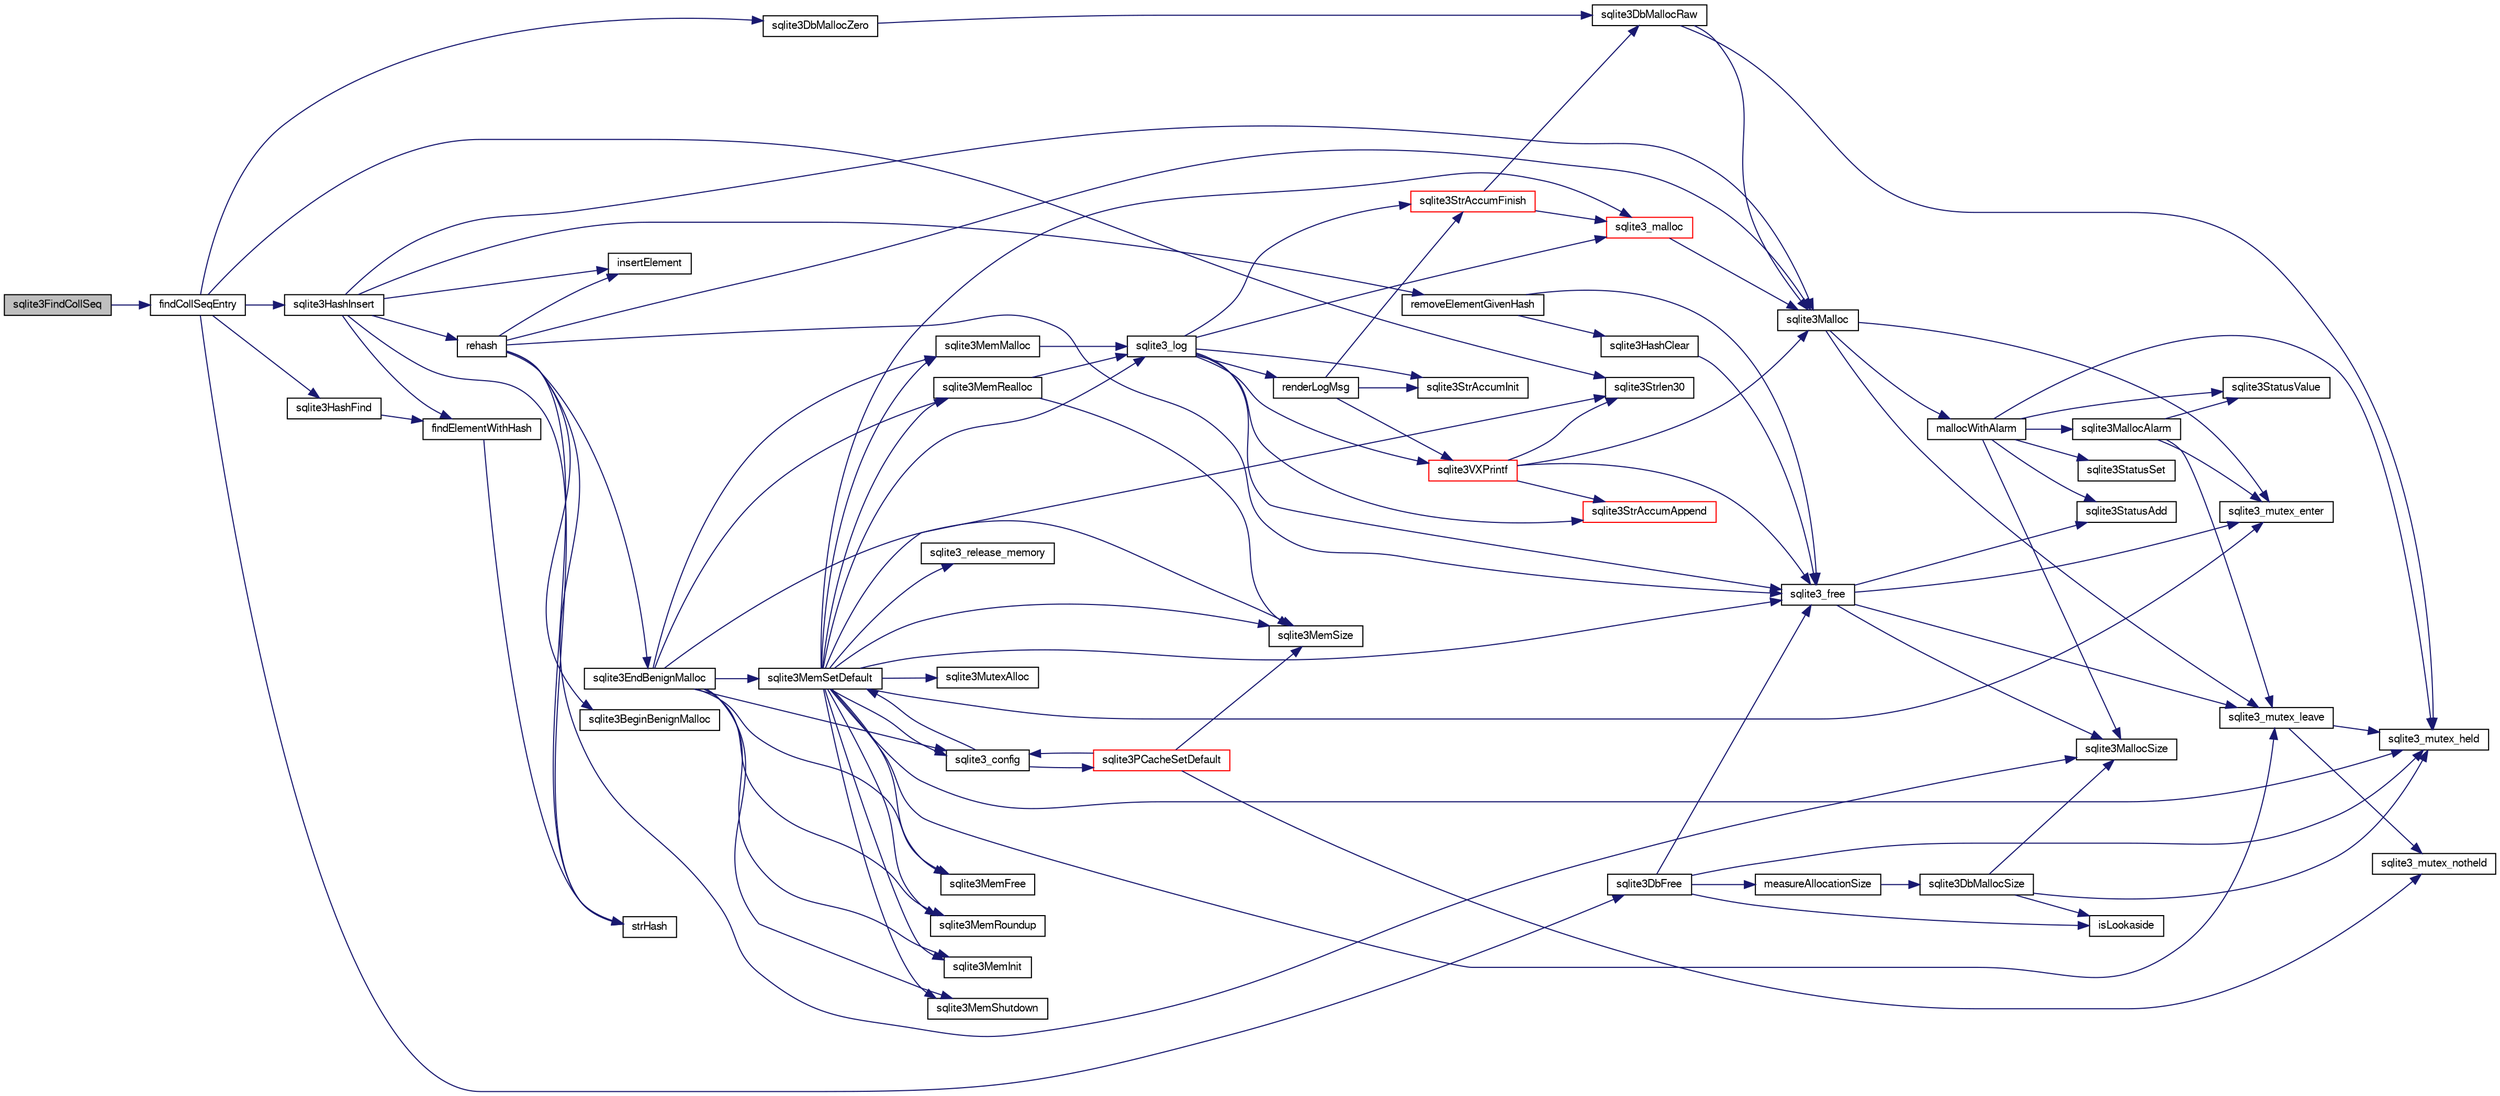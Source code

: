 digraph "sqlite3FindCollSeq"
{
  edge [fontname="FreeSans",fontsize="10",labelfontname="FreeSans",labelfontsize="10"];
  node [fontname="FreeSans",fontsize="10",shape=record];
  rankdir="LR";
  Node537538 [label="sqlite3FindCollSeq",height=0.2,width=0.4,color="black", fillcolor="grey75", style="filled", fontcolor="black"];
  Node537538 -> Node537539 [color="midnightblue",fontsize="10",style="solid",fontname="FreeSans"];
  Node537539 [label="findCollSeqEntry",height=0.2,width=0.4,color="black", fillcolor="white", style="filled",URL="$sqlite3_8c.html#aaf9ae07c81dca508e137b5880e94aa98"];
  Node537539 -> Node537540 [color="midnightblue",fontsize="10",style="solid",fontname="FreeSans"];
  Node537540 [label="sqlite3HashFind",height=0.2,width=0.4,color="black", fillcolor="white", style="filled",URL="$sqlite3_8c.html#a8ca124229470a66b4c9c141ded48e2aa"];
  Node537540 -> Node537541 [color="midnightblue",fontsize="10",style="solid",fontname="FreeSans"];
  Node537541 [label="findElementWithHash",height=0.2,width=0.4,color="black", fillcolor="white", style="filled",URL="$sqlite3_8c.html#a75c0f574fa5d51702434c6e980d57d7f"];
  Node537541 -> Node537542 [color="midnightblue",fontsize="10",style="solid",fontname="FreeSans"];
  Node537542 [label="strHash",height=0.2,width=0.4,color="black", fillcolor="white", style="filled",URL="$sqlite3_8c.html#ad7193605dadc27cf291d54e15bdd011d"];
  Node537539 -> Node537543 [color="midnightblue",fontsize="10",style="solid",fontname="FreeSans"];
  Node537543 [label="sqlite3Strlen30",height=0.2,width=0.4,color="black", fillcolor="white", style="filled",URL="$sqlite3_8c.html#a3dcd80ba41f1a308193dee74857b62a7"];
  Node537539 -> Node537544 [color="midnightblue",fontsize="10",style="solid",fontname="FreeSans"];
  Node537544 [label="sqlite3DbMallocZero",height=0.2,width=0.4,color="black", fillcolor="white", style="filled",URL="$sqlite3_8c.html#a49cfebac9d6067a03442c92af73f33e4"];
  Node537544 -> Node537545 [color="midnightblue",fontsize="10",style="solid",fontname="FreeSans"];
  Node537545 [label="sqlite3DbMallocRaw",height=0.2,width=0.4,color="black", fillcolor="white", style="filled",URL="$sqlite3_8c.html#abbe8be0cf7175e11ddc3e2218fad924e"];
  Node537545 -> Node537546 [color="midnightblue",fontsize="10",style="solid",fontname="FreeSans"];
  Node537546 [label="sqlite3_mutex_held",height=0.2,width=0.4,color="black", fillcolor="white", style="filled",URL="$sqlite3_8c.html#acf77da68932b6bc163c5e68547ecc3e7"];
  Node537545 -> Node537547 [color="midnightblue",fontsize="10",style="solid",fontname="FreeSans"];
  Node537547 [label="sqlite3Malloc",height=0.2,width=0.4,color="black", fillcolor="white", style="filled",URL="$sqlite3_8c.html#a361a2eaa846b1885f123abe46f5d8b2b"];
  Node537547 -> Node537548 [color="midnightblue",fontsize="10",style="solid",fontname="FreeSans"];
  Node537548 [label="sqlite3_mutex_enter",height=0.2,width=0.4,color="black", fillcolor="white", style="filled",URL="$sqlite3_8c.html#a1c12cde690bd89f104de5cbad12a6bf5"];
  Node537547 -> Node537549 [color="midnightblue",fontsize="10",style="solid",fontname="FreeSans"];
  Node537549 [label="mallocWithAlarm",height=0.2,width=0.4,color="black", fillcolor="white", style="filled",URL="$sqlite3_8c.html#ab070d5cf8e48ec8a6a43cf025d48598b"];
  Node537549 -> Node537546 [color="midnightblue",fontsize="10",style="solid",fontname="FreeSans"];
  Node537549 -> Node537550 [color="midnightblue",fontsize="10",style="solid",fontname="FreeSans"];
  Node537550 [label="sqlite3StatusSet",height=0.2,width=0.4,color="black", fillcolor="white", style="filled",URL="$sqlite3_8c.html#afec7586c01fcb5ea17dc9d7725a589d9"];
  Node537549 -> Node537551 [color="midnightblue",fontsize="10",style="solid",fontname="FreeSans"];
  Node537551 [label="sqlite3StatusValue",height=0.2,width=0.4,color="black", fillcolor="white", style="filled",URL="$sqlite3_8c.html#a30b8ac296c6e200c1fa57708d52c6ef6"];
  Node537549 -> Node537552 [color="midnightblue",fontsize="10",style="solid",fontname="FreeSans"];
  Node537552 [label="sqlite3MallocAlarm",height=0.2,width=0.4,color="black", fillcolor="white", style="filled",URL="$sqlite3_8c.html#ada66988e8471d1198f3219c062377508"];
  Node537552 -> Node537551 [color="midnightblue",fontsize="10",style="solid",fontname="FreeSans"];
  Node537552 -> Node537553 [color="midnightblue",fontsize="10",style="solid",fontname="FreeSans"];
  Node537553 [label="sqlite3_mutex_leave",height=0.2,width=0.4,color="black", fillcolor="white", style="filled",URL="$sqlite3_8c.html#a5838d235601dbd3c1fa993555c6bcc93"];
  Node537553 -> Node537546 [color="midnightblue",fontsize="10",style="solid",fontname="FreeSans"];
  Node537553 -> Node537554 [color="midnightblue",fontsize="10",style="solid",fontname="FreeSans"];
  Node537554 [label="sqlite3_mutex_notheld",height=0.2,width=0.4,color="black", fillcolor="white", style="filled",URL="$sqlite3_8c.html#a83967c837c1c000d3b5adcfaa688f5dc"];
  Node537552 -> Node537548 [color="midnightblue",fontsize="10",style="solid",fontname="FreeSans"];
  Node537549 -> Node537555 [color="midnightblue",fontsize="10",style="solid",fontname="FreeSans"];
  Node537555 [label="sqlite3MallocSize",height=0.2,width=0.4,color="black", fillcolor="white", style="filled",URL="$sqlite3_8c.html#acf5d2a5f35270bafb050bd2def576955"];
  Node537549 -> Node537556 [color="midnightblue",fontsize="10",style="solid",fontname="FreeSans"];
  Node537556 [label="sqlite3StatusAdd",height=0.2,width=0.4,color="black", fillcolor="white", style="filled",URL="$sqlite3_8c.html#afa029f93586aeab4cc85360905dae9cd"];
  Node537547 -> Node537553 [color="midnightblue",fontsize="10",style="solid",fontname="FreeSans"];
  Node537539 -> Node537557 [color="midnightblue",fontsize="10",style="solid",fontname="FreeSans"];
  Node537557 [label="sqlite3HashInsert",height=0.2,width=0.4,color="black", fillcolor="white", style="filled",URL="$sqlite3_8c.html#aebbc6c13b3c139d5f3463938f441da3d"];
  Node537557 -> Node537541 [color="midnightblue",fontsize="10",style="solid",fontname="FreeSans"];
  Node537557 -> Node537558 [color="midnightblue",fontsize="10",style="solid",fontname="FreeSans"];
  Node537558 [label="removeElementGivenHash",height=0.2,width=0.4,color="black", fillcolor="white", style="filled",URL="$sqlite3_8c.html#a97ff4ac3846af0f8caf5426adfa2808a"];
  Node537558 -> Node537559 [color="midnightblue",fontsize="10",style="solid",fontname="FreeSans"];
  Node537559 [label="sqlite3_free",height=0.2,width=0.4,color="black", fillcolor="white", style="filled",URL="$sqlite3_8c.html#a6552349e36a8a691af5487999ab09519"];
  Node537559 -> Node537548 [color="midnightblue",fontsize="10",style="solid",fontname="FreeSans"];
  Node537559 -> Node537556 [color="midnightblue",fontsize="10",style="solid",fontname="FreeSans"];
  Node537559 -> Node537555 [color="midnightblue",fontsize="10",style="solid",fontname="FreeSans"];
  Node537559 -> Node537553 [color="midnightblue",fontsize="10",style="solid",fontname="FreeSans"];
  Node537558 -> Node537560 [color="midnightblue",fontsize="10",style="solid",fontname="FreeSans"];
  Node537560 [label="sqlite3HashClear",height=0.2,width=0.4,color="black", fillcolor="white", style="filled",URL="$sqlite3_8c.html#acc7a2dfa6603c59af14b3792fe463c73"];
  Node537560 -> Node537559 [color="midnightblue",fontsize="10",style="solid",fontname="FreeSans"];
  Node537557 -> Node537547 [color="midnightblue",fontsize="10",style="solid",fontname="FreeSans"];
  Node537557 -> Node537561 [color="midnightblue",fontsize="10",style="solid",fontname="FreeSans"];
  Node537561 [label="rehash",height=0.2,width=0.4,color="black", fillcolor="white", style="filled",URL="$sqlite3_8c.html#a4851529638f6c7af16239ee6e2dcc628"];
  Node537561 -> Node537562 [color="midnightblue",fontsize="10",style="solid",fontname="FreeSans"];
  Node537562 [label="sqlite3BeginBenignMalloc",height=0.2,width=0.4,color="black", fillcolor="white", style="filled",URL="$sqlite3_8c.html#a3344c0e2b1b6df701a1cb326602fac14"];
  Node537561 -> Node537547 [color="midnightblue",fontsize="10",style="solid",fontname="FreeSans"];
  Node537561 -> Node537563 [color="midnightblue",fontsize="10",style="solid",fontname="FreeSans"];
  Node537563 [label="sqlite3EndBenignMalloc",height=0.2,width=0.4,color="black", fillcolor="white", style="filled",URL="$sqlite3_8c.html#a4582127cc64d483dc66c7acf9d8d8fbb"];
  Node537563 -> Node537564 [color="midnightblue",fontsize="10",style="solid",fontname="FreeSans"];
  Node537564 [label="sqlite3MemMalloc",height=0.2,width=0.4,color="black", fillcolor="white", style="filled",URL="$sqlite3_8c.html#a53157f1a669f949332f44ca9f15c0a43"];
  Node537564 -> Node537565 [color="midnightblue",fontsize="10",style="solid",fontname="FreeSans"];
  Node537565 [label="sqlite3_log",height=0.2,width=0.4,color="black", fillcolor="white", style="filled",URL="$sqlite3_8c.html#a298c9699bf9c143662c6b1fec4b2dc3b"];
  Node537565 -> Node537566 [color="midnightblue",fontsize="10",style="solid",fontname="FreeSans"];
  Node537566 [label="renderLogMsg",height=0.2,width=0.4,color="black", fillcolor="white", style="filled",URL="$sqlite3_8c.html#a7a02b43ce0a27bb52085c7f446d115af"];
  Node537566 -> Node537567 [color="midnightblue",fontsize="10",style="solid",fontname="FreeSans"];
  Node537567 [label="sqlite3StrAccumInit",height=0.2,width=0.4,color="black", fillcolor="white", style="filled",URL="$sqlite3_8c.html#aabf95e113b9d54d519cd15a56215f560"];
  Node537566 -> Node537568 [color="midnightblue",fontsize="10",style="solid",fontname="FreeSans"];
  Node537568 [label="sqlite3VXPrintf",height=0.2,width=0.4,color="red", fillcolor="white", style="filled",URL="$sqlite3_8c.html#a63c25806c9bd4a2b76f9a0eb232c6bde"];
  Node537568 -> Node537569 [color="midnightblue",fontsize="10",style="solid",fontname="FreeSans"];
  Node537569 [label="sqlite3StrAccumAppend",height=0.2,width=0.4,color="red", fillcolor="white", style="filled",URL="$sqlite3_8c.html#a56664fa33def33c5a5245b623441d5e0"];
  Node537568 -> Node537547 [color="midnightblue",fontsize="10",style="solid",fontname="FreeSans"];
  Node537568 -> Node537543 [color="midnightblue",fontsize="10",style="solid",fontname="FreeSans"];
  Node537568 -> Node537559 [color="midnightblue",fontsize="10",style="solid",fontname="FreeSans"];
  Node537566 -> Node537660 [color="midnightblue",fontsize="10",style="solid",fontname="FreeSans"];
  Node537660 [label="sqlite3StrAccumFinish",height=0.2,width=0.4,color="red", fillcolor="white", style="filled",URL="$sqlite3_8c.html#adb7f26b10ac1b847db6f000ef4c2e2ba"];
  Node537660 -> Node537545 [color="midnightblue",fontsize="10",style="solid",fontname="FreeSans"];
  Node537660 -> Node537635 [color="midnightblue",fontsize="10",style="solid",fontname="FreeSans"];
  Node537635 [label="sqlite3_malloc",height=0.2,width=0.4,color="red", fillcolor="white", style="filled",URL="$sqlite3_8c.html#ac79dba55fc32b6a840cf5a9769bce7cd"];
  Node537635 -> Node537547 [color="midnightblue",fontsize="10",style="solid",fontname="FreeSans"];
  Node537565 -> Node537567 [color="midnightblue",fontsize="10",style="solid",fontname="FreeSans"];
  Node537565 -> Node537568 [color="midnightblue",fontsize="10",style="solid",fontname="FreeSans"];
  Node537565 -> Node537660 [color="midnightblue",fontsize="10",style="solid",fontname="FreeSans"];
  Node537565 -> Node537635 [color="midnightblue",fontsize="10",style="solid",fontname="FreeSans"];
  Node537565 -> Node537559 [color="midnightblue",fontsize="10",style="solid",fontname="FreeSans"];
  Node537565 -> Node537569 [color="midnightblue",fontsize="10",style="solid",fontname="FreeSans"];
  Node537563 -> Node537602 [color="midnightblue",fontsize="10",style="solid",fontname="FreeSans"];
  Node537602 [label="sqlite3MemFree",height=0.2,width=0.4,color="black", fillcolor="white", style="filled",URL="$sqlite3_8c.html#a4198492989c7a427e3d704c06058850a"];
  Node537563 -> Node537603 [color="midnightblue",fontsize="10",style="solid",fontname="FreeSans"];
  Node537603 [label="sqlite3MemRealloc",height=0.2,width=0.4,color="black", fillcolor="white", style="filled",URL="$sqlite3_8c.html#addd043cc5742c3b0cf536763cd4e6948"];
  Node537603 -> Node537565 [color="midnightblue",fontsize="10",style="solid",fontname="FreeSans"];
  Node537603 -> Node537604 [color="midnightblue",fontsize="10",style="solid",fontname="FreeSans"];
  Node537604 [label="sqlite3MemSize",height=0.2,width=0.4,color="black", fillcolor="white", style="filled",URL="$sqlite3_8c.html#a564962938d56643e999de431c190f937"];
  Node537563 -> Node537604 [color="midnightblue",fontsize="10",style="solid",fontname="FreeSans"];
  Node537563 -> Node537605 [color="midnightblue",fontsize="10",style="solid",fontname="FreeSans"];
  Node537605 [label="sqlite3MemRoundup",height=0.2,width=0.4,color="black", fillcolor="white", style="filled",URL="$sqlite3_8c.html#ac9d66a2d2d224dfafcf6a49d48436ddc"];
  Node537563 -> Node537606 [color="midnightblue",fontsize="10",style="solid",fontname="FreeSans"];
  Node537606 [label="sqlite3MemInit",height=0.2,width=0.4,color="black", fillcolor="white", style="filled",URL="$sqlite3_8c.html#a1ec61c1becf036ba7fcb571ae51300af"];
  Node537563 -> Node537607 [color="midnightblue",fontsize="10",style="solid",fontname="FreeSans"];
  Node537607 [label="sqlite3MemShutdown",height=0.2,width=0.4,color="black", fillcolor="white", style="filled",URL="$sqlite3_8c.html#a934531b3f7c4743196f453ce6db028dc"];
  Node537563 -> Node537601 [color="midnightblue",fontsize="10",style="solid",fontname="FreeSans"];
  Node537601 [label="sqlite3MemSetDefault",height=0.2,width=0.4,color="black", fillcolor="white", style="filled",URL="$sqlite3_8c.html#a162fbfd727e92c5f8f72625b5ff62549"];
  Node537601 -> Node537564 [color="midnightblue",fontsize="10",style="solid",fontname="FreeSans"];
  Node537601 -> Node537602 [color="midnightblue",fontsize="10",style="solid",fontname="FreeSans"];
  Node537601 -> Node537603 [color="midnightblue",fontsize="10",style="solid",fontname="FreeSans"];
  Node537601 -> Node537604 [color="midnightblue",fontsize="10",style="solid",fontname="FreeSans"];
  Node537601 -> Node537605 [color="midnightblue",fontsize="10",style="solid",fontname="FreeSans"];
  Node537601 -> Node537606 [color="midnightblue",fontsize="10",style="solid",fontname="FreeSans"];
  Node537601 -> Node537607 [color="midnightblue",fontsize="10",style="solid",fontname="FreeSans"];
  Node537601 -> Node537608 [color="midnightblue",fontsize="10",style="solid",fontname="FreeSans"];
  Node537608 [label="sqlite3_config",height=0.2,width=0.4,color="black", fillcolor="white", style="filled",URL="$sqlite3_8c.html#a74ad420b6f26bc06a04ff6ecec8a8c91"];
  Node537608 -> Node537601 [color="midnightblue",fontsize="10",style="solid",fontname="FreeSans"];
  Node537608 -> Node537609 [color="midnightblue",fontsize="10",style="solid",fontname="FreeSans"];
  Node537609 [label="sqlite3PCacheSetDefault",height=0.2,width=0.4,color="red", fillcolor="white", style="filled",URL="$sqlite3_8c.html#a91974afe7709a742451438556ee0c70c"];
  Node537609 -> Node537608 [color="midnightblue",fontsize="10",style="solid",fontname="FreeSans"];
  Node537609 -> Node537554 [color="midnightblue",fontsize="10",style="solid",fontname="FreeSans"];
  Node537609 -> Node537604 [color="midnightblue",fontsize="10",style="solid",fontname="FreeSans"];
  Node537601 -> Node537599 [color="midnightblue",fontsize="10",style="solid",fontname="FreeSans"];
  Node537599 [label="sqlite3MutexAlloc",height=0.2,width=0.4,color="black", fillcolor="white", style="filled",URL="$sqlite3_8c.html#a0e3f432ee581f6876b590e7ad7e84e19"];
  Node537601 -> Node537548 [color="midnightblue",fontsize="10",style="solid",fontname="FreeSans"];
  Node537601 -> Node537553 [color="midnightblue",fontsize="10",style="solid",fontname="FreeSans"];
  Node537601 -> Node537543 [color="midnightblue",fontsize="10",style="solid",fontname="FreeSans"];
  Node537601 -> Node537546 [color="midnightblue",fontsize="10",style="solid",fontname="FreeSans"];
  Node537601 -> Node537634 [color="midnightblue",fontsize="10",style="solid",fontname="FreeSans"];
  Node537634 [label="sqlite3_release_memory",height=0.2,width=0.4,color="black", fillcolor="white", style="filled",URL="$sqlite3_8c.html#a91037e7ef182e008677dae146e15cf92"];
  Node537601 -> Node537635 [color="midnightblue",fontsize="10",style="solid",fontname="FreeSans"];
  Node537601 -> Node537559 [color="midnightblue",fontsize="10",style="solid",fontname="FreeSans"];
  Node537601 -> Node537565 [color="midnightblue",fontsize="10",style="solid",fontname="FreeSans"];
  Node537563 -> Node537608 [color="midnightblue",fontsize="10",style="solid",fontname="FreeSans"];
  Node537561 -> Node537559 [color="midnightblue",fontsize="10",style="solid",fontname="FreeSans"];
  Node537561 -> Node537555 [color="midnightblue",fontsize="10",style="solid",fontname="FreeSans"];
  Node537561 -> Node537542 [color="midnightblue",fontsize="10",style="solid",fontname="FreeSans"];
  Node537561 -> Node537829 [color="midnightblue",fontsize="10",style="solid",fontname="FreeSans"];
  Node537829 [label="insertElement",height=0.2,width=0.4,color="black", fillcolor="white", style="filled",URL="$sqlite3_8c.html#a011f717fc5c46f03d78bf81b6714e0ee"];
  Node537557 -> Node537542 [color="midnightblue",fontsize="10",style="solid",fontname="FreeSans"];
  Node537557 -> Node537829 [color="midnightblue",fontsize="10",style="solid",fontname="FreeSans"];
  Node537539 -> Node537574 [color="midnightblue",fontsize="10",style="solid",fontname="FreeSans"];
  Node537574 [label="sqlite3DbFree",height=0.2,width=0.4,color="black", fillcolor="white", style="filled",URL="$sqlite3_8c.html#ac70ab821a6607b4a1b909582dc37a069"];
  Node537574 -> Node537546 [color="midnightblue",fontsize="10",style="solid",fontname="FreeSans"];
  Node537574 -> Node537575 [color="midnightblue",fontsize="10",style="solid",fontname="FreeSans"];
  Node537575 [label="measureAllocationSize",height=0.2,width=0.4,color="black", fillcolor="white", style="filled",URL="$sqlite3_8c.html#a45731e644a22fdb756e2b6337224217a"];
  Node537575 -> Node537576 [color="midnightblue",fontsize="10",style="solid",fontname="FreeSans"];
  Node537576 [label="sqlite3DbMallocSize",height=0.2,width=0.4,color="black", fillcolor="white", style="filled",URL="$sqlite3_8c.html#aa397e5a8a03495203a0767abf0a71f86"];
  Node537576 -> Node537555 [color="midnightblue",fontsize="10",style="solid",fontname="FreeSans"];
  Node537576 -> Node537546 [color="midnightblue",fontsize="10",style="solid",fontname="FreeSans"];
  Node537576 -> Node537577 [color="midnightblue",fontsize="10",style="solid",fontname="FreeSans"];
  Node537577 [label="isLookaside",height=0.2,width=0.4,color="black", fillcolor="white", style="filled",URL="$sqlite3_8c.html#a770fa05ff9717b75e16f4d968a77b897"];
  Node537574 -> Node537577 [color="midnightblue",fontsize="10",style="solid",fontname="FreeSans"];
  Node537574 -> Node537559 [color="midnightblue",fontsize="10",style="solid",fontname="FreeSans"];
}
